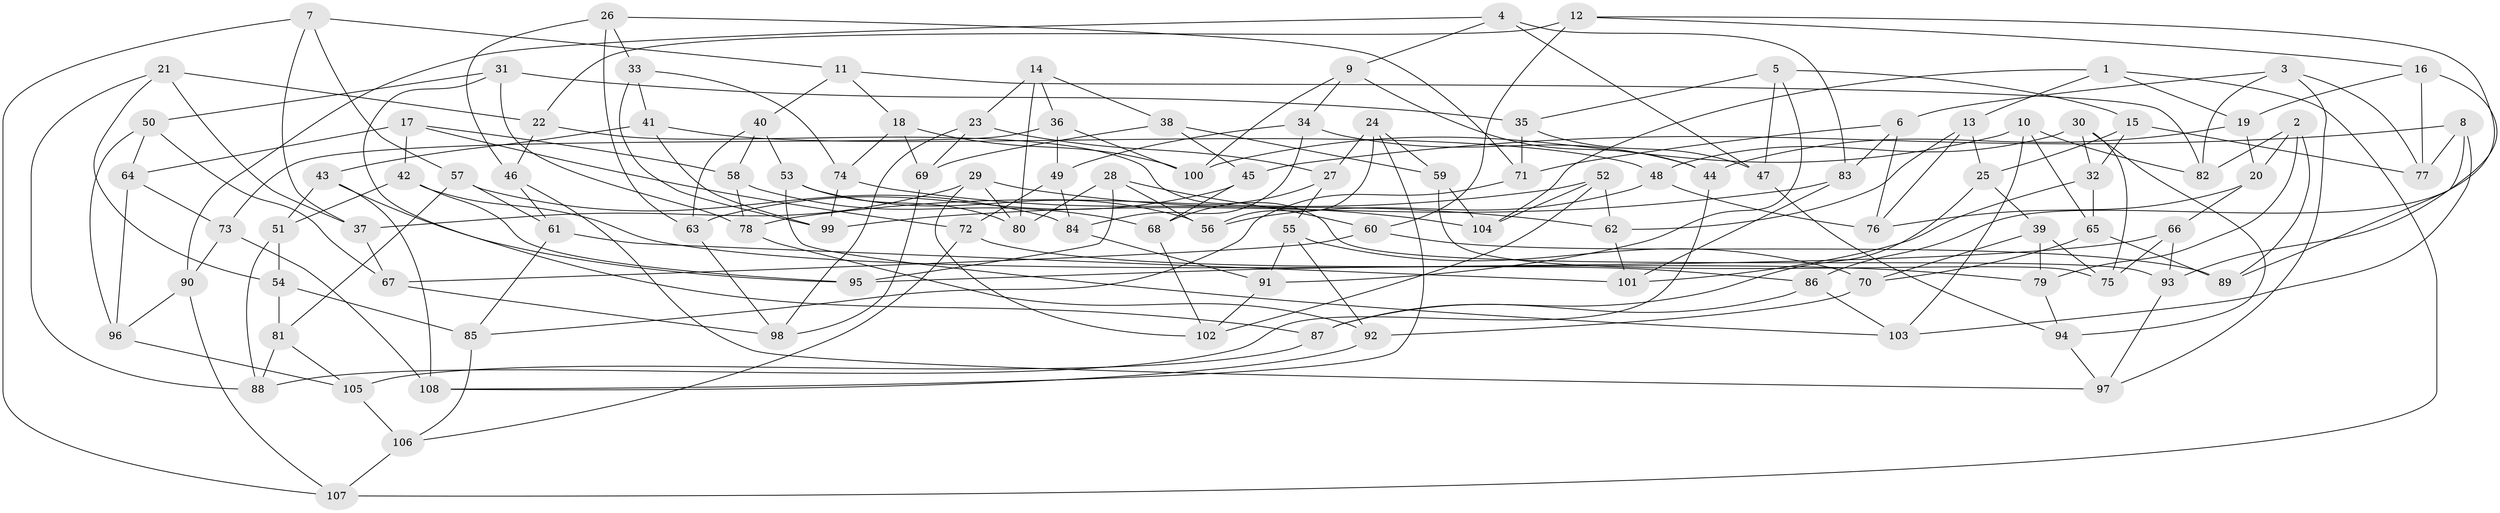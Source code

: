 // Generated by graph-tools (version 1.1) at 2025/11/02/27/25 16:11:42]
// undirected, 108 vertices, 216 edges
graph export_dot {
graph [start="1"]
  node [color=gray90,style=filled];
  1;
  2;
  3;
  4;
  5;
  6;
  7;
  8;
  9;
  10;
  11;
  12;
  13;
  14;
  15;
  16;
  17;
  18;
  19;
  20;
  21;
  22;
  23;
  24;
  25;
  26;
  27;
  28;
  29;
  30;
  31;
  32;
  33;
  34;
  35;
  36;
  37;
  38;
  39;
  40;
  41;
  42;
  43;
  44;
  45;
  46;
  47;
  48;
  49;
  50;
  51;
  52;
  53;
  54;
  55;
  56;
  57;
  58;
  59;
  60;
  61;
  62;
  63;
  64;
  65;
  66;
  67;
  68;
  69;
  70;
  71;
  72;
  73;
  74;
  75;
  76;
  77;
  78;
  79;
  80;
  81;
  82;
  83;
  84;
  85;
  86;
  87;
  88;
  89;
  90;
  91;
  92;
  93;
  94;
  95;
  96;
  97;
  98;
  99;
  100;
  101;
  102;
  103;
  104;
  105;
  106;
  107;
  108;
  1 -- 104;
  1 -- 107;
  1 -- 13;
  1 -- 19;
  2 -- 89;
  2 -- 82;
  2 -- 79;
  2 -- 20;
  3 -- 77;
  3 -- 82;
  3 -- 6;
  3 -- 97;
  4 -- 47;
  4 -- 90;
  4 -- 83;
  4 -- 9;
  5 -- 15;
  5 -- 35;
  5 -- 91;
  5 -- 47;
  6 -- 76;
  6 -- 83;
  6 -- 71;
  7 -- 11;
  7 -- 107;
  7 -- 57;
  7 -- 37;
  8 -- 45;
  8 -- 103;
  8 -- 89;
  8 -- 77;
  9 -- 44;
  9 -- 34;
  9 -- 100;
  10 -- 82;
  10 -- 65;
  10 -- 103;
  10 -- 100;
  11 -- 40;
  11 -- 18;
  11 -- 82;
  12 -- 22;
  12 -- 86;
  12 -- 60;
  12 -- 16;
  13 -- 76;
  13 -- 25;
  13 -- 62;
  14 -- 38;
  14 -- 36;
  14 -- 80;
  14 -- 23;
  15 -- 32;
  15 -- 25;
  15 -- 77;
  16 -- 93;
  16 -- 19;
  16 -- 77;
  17 -- 64;
  17 -- 58;
  17 -- 42;
  17 -- 72;
  18 -- 100;
  18 -- 69;
  18 -- 74;
  19 -- 44;
  19 -- 20;
  20 -- 66;
  20 -- 76;
  21 -- 88;
  21 -- 22;
  21 -- 37;
  21 -- 54;
  22 -- 93;
  22 -- 46;
  23 -- 98;
  23 -- 27;
  23 -- 69;
  24 -- 56;
  24 -- 108;
  24 -- 27;
  24 -- 59;
  25 -- 39;
  25 -- 87;
  26 -- 63;
  26 -- 33;
  26 -- 46;
  26 -- 71;
  27 -- 68;
  27 -- 55;
  28 -- 60;
  28 -- 95;
  28 -- 80;
  28 -- 56;
  29 -- 37;
  29 -- 80;
  29 -- 102;
  29 -- 62;
  30 -- 75;
  30 -- 48;
  30 -- 32;
  30 -- 94;
  31 -- 50;
  31 -- 87;
  31 -- 35;
  31 -- 78;
  32 -- 65;
  32 -- 101;
  33 -- 74;
  33 -- 41;
  33 -- 99;
  34 -- 44;
  34 -- 49;
  34 -- 84;
  35 -- 47;
  35 -- 71;
  36 -- 100;
  36 -- 73;
  36 -- 49;
  37 -- 67;
  38 -- 59;
  38 -- 69;
  38 -- 45;
  39 -- 70;
  39 -- 79;
  39 -- 75;
  40 -- 58;
  40 -- 53;
  40 -- 63;
  41 -- 48;
  41 -- 43;
  41 -- 99;
  42 -- 51;
  42 -- 79;
  42 -- 95;
  43 -- 108;
  43 -- 95;
  43 -- 51;
  44 -- 88;
  45 -- 68;
  45 -- 63;
  46 -- 97;
  46 -- 61;
  47 -- 94;
  48 -- 76;
  48 -- 56;
  49 -- 84;
  49 -- 72;
  50 -- 67;
  50 -- 96;
  50 -- 64;
  51 -- 88;
  51 -- 54;
  52 -- 78;
  52 -- 104;
  52 -- 102;
  52 -- 62;
  53 -- 56;
  53 -- 80;
  53 -- 103;
  54 -- 85;
  54 -- 81;
  55 -- 91;
  55 -- 92;
  55 -- 70;
  57 -- 81;
  57 -- 61;
  57 -- 84;
  58 -- 78;
  58 -- 68;
  59 -- 104;
  59 -- 75;
  60 -- 67;
  60 -- 89;
  61 -- 85;
  61 -- 101;
  62 -- 101;
  63 -- 98;
  64 -- 96;
  64 -- 73;
  65 -- 70;
  65 -- 89;
  66 -- 95;
  66 -- 93;
  66 -- 75;
  67 -- 98;
  68 -- 102;
  69 -- 98;
  70 -- 92;
  71 -- 85;
  72 -- 86;
  72 -- 106;
  73 -- 90;
  73 -- 108;
  74 -- 104;
  74 -- 99;
  78 -- 92;
  79 -- 94;
  81 -- 88;
  81 -- 105;
  83 -- 99;
  83 -- 101;
  84 -- 91;
  85 -- 106;
  86 -- 103;
  86 -- 87;
  87 -- 105;
  90 -- 107;
  90 -- 96;
  91 -- 102;
  92 -- 108;
  93 -- 97;
  94 -- 97;
  96 -- 105;
  105 -- 106;
  106 -- 107;
}

